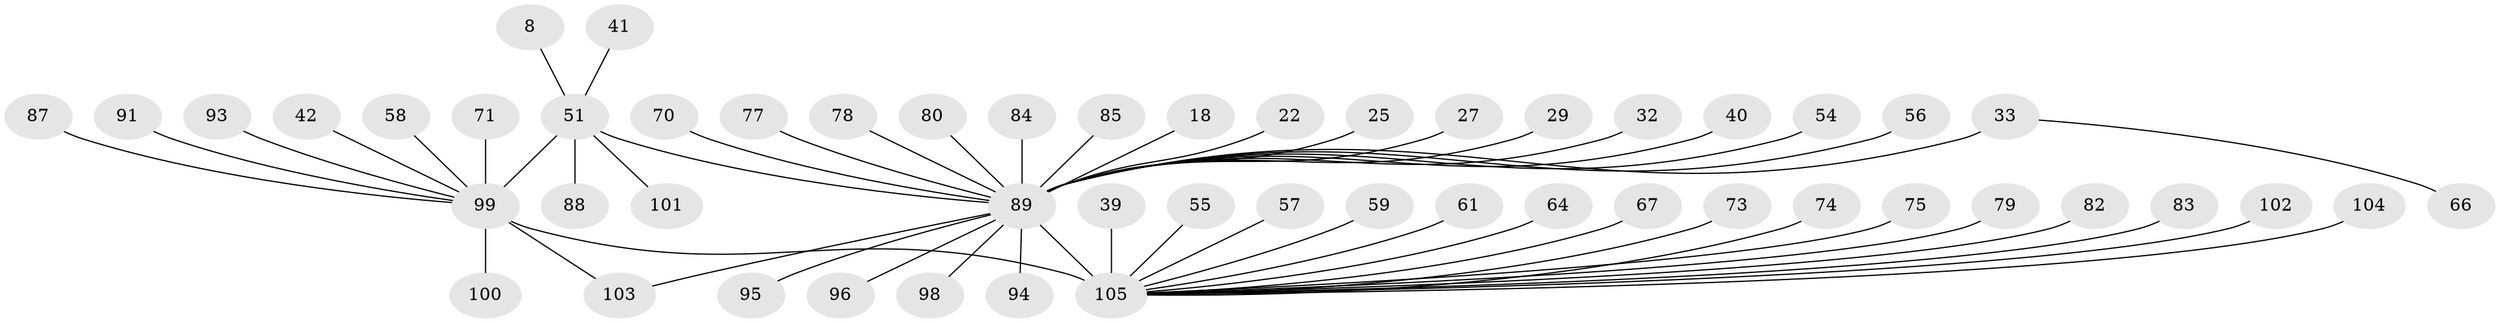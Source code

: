 // original degree distribution, {20: 0.009523809523809525, 2: 0.24761904761904763, 10: 0.01904761904761905, 4: 0.047619047619047616, 6: 0.02857142857142857, 3: 0.06666666666666667, 1: 0.5142857142857142, 14: 0.009523809523809525, 11: 0.009523809523809525, 8: 0.009523809523809525, 5: 0.01904761904761905, 9: 0.009523809523809525, 7: 0.009523809523809525}
// Generated by graph-tools (version 1.1) at 2025/48/03/09/25 04:48:19]
// undirected, 52 vertices, 53 edges
graph export_dot {
graph [start="1"]
  node [color=gray90,style=filled];
  8;
  18;
  22;
  25;
  27;
  29;
  32;
  33;
  39;
  40 [super="+21"];
  41;
  42;
  51 [super="+3"];
  54;
  55;
  56 [super="+11"];
  57;
  58;
  59 [super="+34"];
  61;
  64;
  66;
  67;
  70;
  71;
  73 [super="+36+44"];
  74;
  75 [super="+46"];
  77;
  78;
  79;
  80;
  82 [super="+72"];
  83;
  84;
  85;
  87;
  88;
  89 [super="+86+50+63"];
  91 [super="+68"];
  93;
  94 [super="+47"];
  95 [super="+53"];
  96;
  98;
  99 [super="+62"];
  100;
  101;
  102;
  103 [super="+97"];
  104;
  105 [super="+52+92+5+24+81+69"];
  8 -- 51;
  18 -- 89;
  22 -- 89;
  25 -- 89;
  27 -- 89;
  29 -- 89;
  32 -- 89;
  33 -- 66;
  33 -- 89 [weight=2];
  39 -- 105;
  40 -- 89;
  41 -- 51;
  42 -- 99;
  51 -- 89 [weight=2];
  51 -- 99 [weight=3];
  51 -- 101;
  51 -- 88;
  54 -- 89;
  55 -- 105;
  56 -- 89;
  57 -- 105;
  58 -- 99;
  59 -- 105;
  61 -- 105;
  64 -- 105;
  67 -- 105;
  70 -- 89;
  71 -- 99 [weight=2];
  73 -- 105;
  74 -- 105 [weight=2];
  75 -- 105;
  77 -- 89;
  78 -- 89;
  79 -- 105;
  80 -- 89;
  82 -- 105;
  83 -- 105;
  84 -- 89 [weight=2];
  85 -- 89;
  87 -- 99;
  89 -- 98;
  89 -- 105 [weight=15];
  89 -- 94;
  89 -- 95;
  89 -- 96;
  89 -- 103;
  91 -- 99;
  93 -- 99;
  99 -- 105 [weight=4];
  99 -- 100;
  99 -- 103;
  102 -- 105;
  104 -- 105;
}
